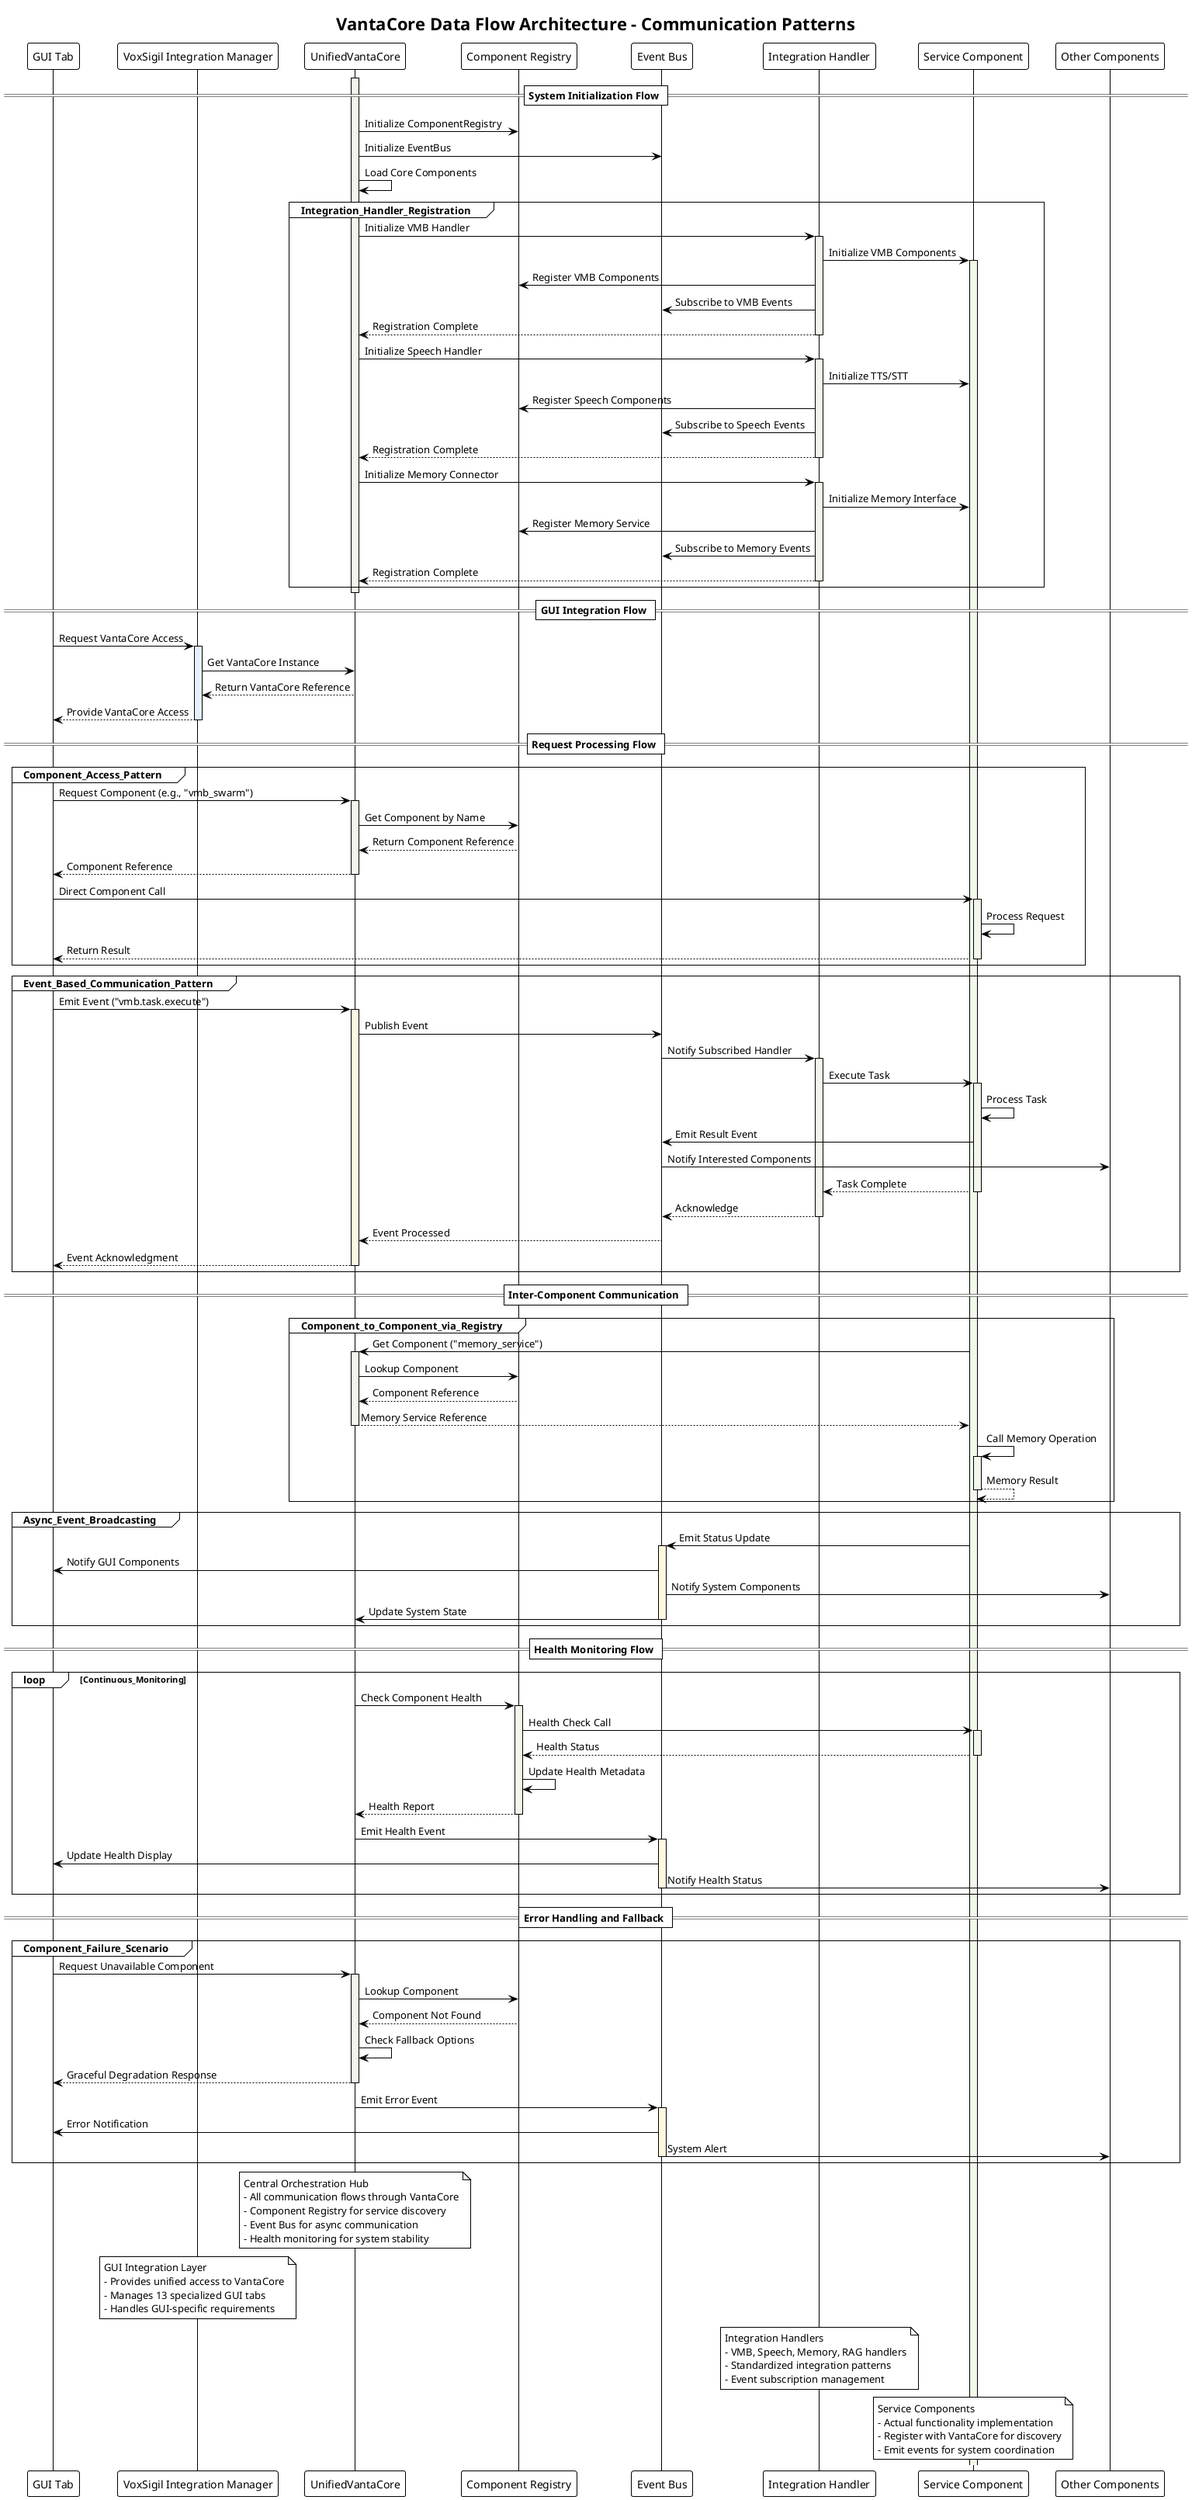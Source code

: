 @startuml VantaCore_Data_Flow
!theme plain
title VantaCore Data Flow Architecture - Communication Patterns

!define REQUEST_COLOR E3F2FD
!define PROCESS_COLOR F1F8E9
!define EVENT_COLOR FFF8E1
!define RESPONSE_COLOR FCE4EC

participant "GUI Tab" as GUI
participant "VoxSigil Integration Manager" as Integration
participant "UnifiedVantaCore" as VantaCore
participant "Component Registry" as Registry
participant "Event Bus" as EventBus
participant "Integration Handler" as Handler
participant "Service Component" as Service
participant "Other Components" as Others

== System Initialization Flow ==
activate VantaCore #PROCESS_COLOR
VantaCore -> Registry : Initialize ComponentRegistry
VantaCore -> EventBus : Initialize EventBus
VantaCore -> VantaCore : Load Core Components

Group Integration_Handler_Registration
    VantaCore -> Handler : Initialize VMB Handler
    activate Handler #PROCESS_COLOR
    Handler -> Service : Initialize VMB Components
    activate Service #PROCESS_COLOR
    Handler -> Registry : Register VMB Components
    Handler -> EventBus : Subscribe to VMB Events
    Handler --> VantaCore : Registration Complete
    deactivate Handler
    
    VantaCore -> Handler : Initialize Speech Handler
    activate Handler #PROCESS_COLOR
    Handler -> Service : Initialize TTS/STT
    Handler -> Registry : Register Speech Components
    Handler -> EventBus : Subscribe to Speech Events
    Handler --> VantaCore : Registration Complete
    deactivate Handler
    
    VantaCore -> Handler : Initialize Memory Connector
    activate Handler #PROCESS_COLOR
    Handler -> Service : Initialize Memory Interface
    Handler -> Registry : Register Memory Service
    Handler -> EventBus : Subscribe to Memory Events
    Handler --> VantaCore : Registration Complete
    deactivate Handler
end
deactivate VantaCore

== GUI Integration Flow ==
GUI -> Integration : Request VantaCore Access
activate Integration #REQUEST_COLOR
Integration -> VantaCore : Get VantaCore Instance
VantaCore --> Integration : Return VantaCore Reference
Integration --> GUI : Provide VantaCore Access
deactivate Integration

== Request Processing Flow ==
Group Component_Access_Pattern
    GUI -> VantaCore : Request Component (e.g., "vmb_swarm")
    activate VantaCore #PROCESS_COLOR
    VantaCore -> Registry : Get Component by Name
    Registry --> VantaCore : Return Component Reference
    VantaCore --> GUI : Component Reference
    deactivate VantaCore
    
    GUI -> Service : Direct Component Call
    activate Service #PROCESS_COLOR
    Service -> Service : Process Request
    Service --> GUI : Return Result
    deactivate Service
end

Group Event_Based_Communication_Pattern
    GUI -> VantaCore : Emit Event ("vmb.task.execute")
    activate VantaCore #EVENT_COLOR
    VantaCore -> EventBus : Publish Event
    EventBus -> Handler : Notify Subscribed Handler
    activate Handler #PROCESS_COLOR
    Handler -> Service : Execute Task
    activate Service #PROCESS_COLOR
    Service -> Service : Process Task
    Service -> EventBus : Emit Result Event
    EventBus -> Others : Notify Interested Components
    Service --> Handler : Task Complete
    deactivate Service
    Handler --> EventBus : Acknowledge
    deactivate Handler
    EventBus --> VantaCore : Event Processed
    VantaCore --> GUI : Event Acknowledgment
    deactivate VantaCore
end

== Inter-Component Communication ==
Group Component_to_Component_via_Registry
    Service -> VantaCore : Get Component ("memory_service")
    activate VantaCore #PROCESS_COLOR
    VantaCore -> Registry : Lookup Component
    Registry --> VantaCore : Component Reference
    VantaCore --> Service : Memory Service Reference
    deactivate VantaCore
    
    Service -> Service : Call Memory Operation
    activate Service #PROCESS_COLOR
    Service --> Service : Memory Result
    deactivate Service
end

Group Async_Event_Broadcasting
    Service -> EventBus : Emit Status Update
    activate EventBus #EVENT_COLOR
    EventBus -> GUI : Notify GUI Components
    EventBus -> Others : Notify System Components
    EventBus -> VantaCore : Update System State
    deactivate EventBus
end

== Health Monitoring Flow ==
Loop Continuous_Monitoring
    VantaCore -> Registry : Check Component Health
    activate Registry #PROCESS_COLOR
    Registry -> Service : Health Check Call
    activate Service #PROCESS_COLOR
    Service --> Registry : Health Status
    deactivate Service
    Registry -> Registry : Update Health Metadata
    Registry --> VantaCore : Health Report
    deactivate Registry
    
    VantaCore -> EventBus : Emit Health Event
    activate EventBus #EVENT_COLOR
    EventBus -> GUI : Update Health Display
    EventBus -> Others : Notify Health Status
    deactivate EventBus
end

== Error Handling and Fallback ==
Group Component_Failure_Scenario
    GUI -> VantaCore : Request Unavailable Component
    activate VantaCore #PROCESS_COLOR
    VantaCore -> Registry : Lookup Component
    Registry --> VantaCore : Component Not Found
    VantaCore -> VantaCore : Check Fallback Options
    VantaCore --> GUI : Graceful Degradation Response
    deactivate VantaCore
    
    VantaCore -> EventBus : Emit Error Event
    activate EventBus #EVENT_COLOR
    EventBus -> GUI : Error Notification
    EventBus -> Others : System Alert
    deactivate EventBus
end

note over VantaCore : Central Orchestration Hub\n- All communication flows through VantaCore\n- Component Registry for service discovery\n- Event Bus for async communication\n- Health monitoring for system stability

note over Integration : GUI Integration Layer\n- Provides unified access to VantaCore\n- Manages 13 specialized GUI tabs\n- Handles GUI-specific requirements

note over Handler : Integration Handlers\n- VMB, Speech, Memory, RAG handlers\n- Standardized integration patterns\n- Event subscription management

note over Service : Service Components\n- Actual functionality implementation\n- Register with VantaCore for discovery\n- Emit events for system coordination
@enduml
